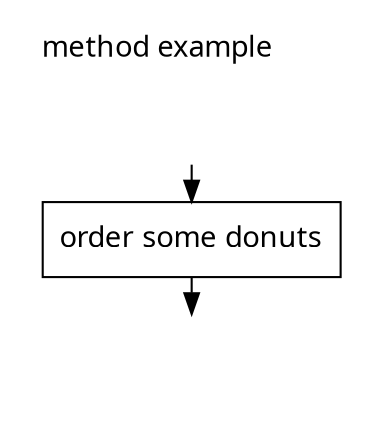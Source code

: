 digraph G_17 {
  node [
    shape = rect;
    fontname = "Handlee";
  ]
  edge [
    fontname = "Handlee";
  ]
  bgcolor = transparent;
  fontname = "Handlee";
  compound = true;
  s_202 [
    class = "expressionStatement";
    label = "";
    fillcolor = white;
    color = transparent;
    fontcolor = transparent;
    style = unset;
  ];
  s_203 [
    class = "expressionStatement";
    label = "order some donuts";
    fillcolor = white;
    style = filled;
  ];
  s_204 [
    class = "expressionStatement";
    label = "";
    fillcolor = white;
    color = transparent;
    fontcolor = transparent;
    style = unset;
  ];
  s_202 -> s_203;
  s_203 -> s_204;

  subgraph cluster_m_201 {
    label="method example";
    labeljust = "l";
    ranksep = 0.5;
    pencolor = transparent;
    s_202; s_203; s_204;
  }
}

